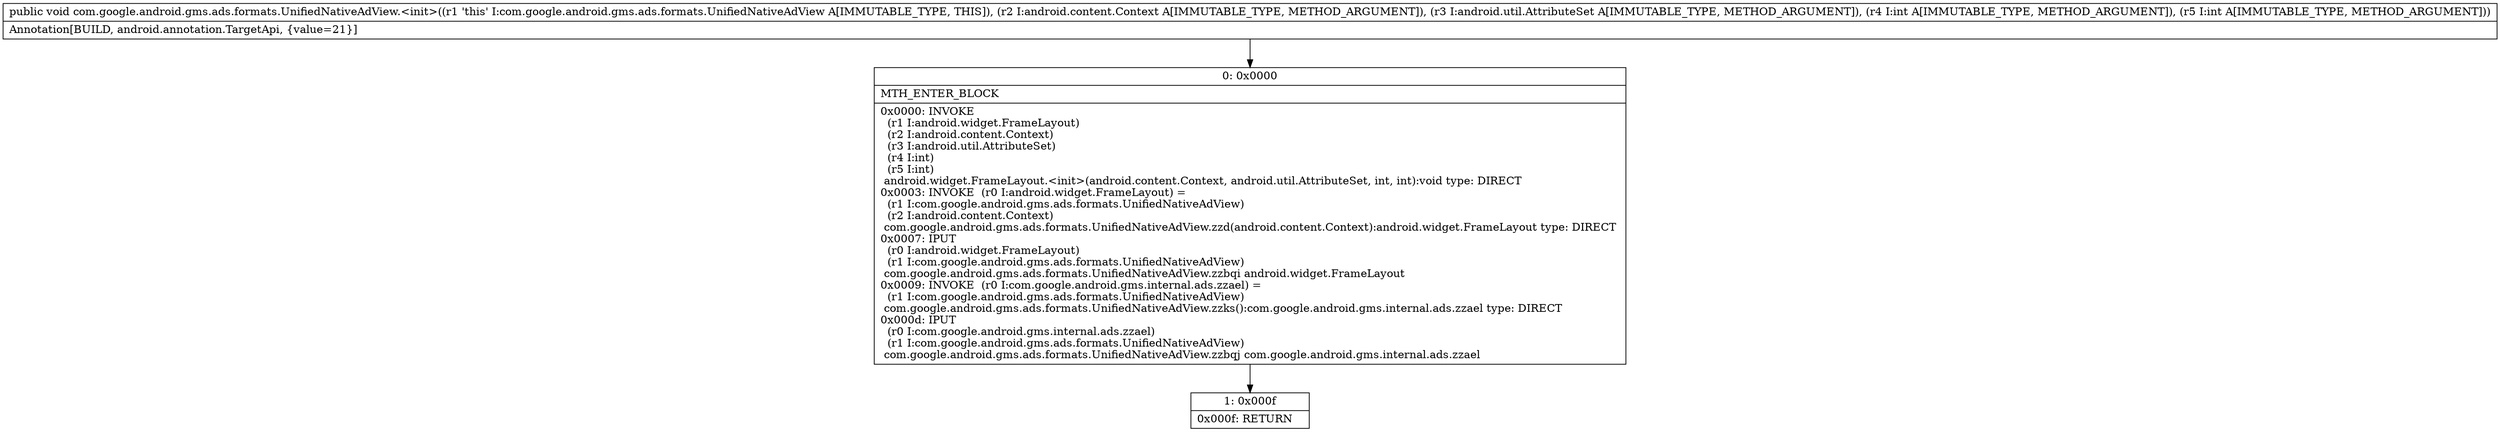 digraph "CFG forcom.google.android.gms.ads.formats.UnifiedNativeAdView.\<init\>(Landroid\/content\/Context;Landroid\/util\/AttributeSet;II)V" {
Node_0 [shape=record,label="{0\:\ 0x0000|MTH_ENTER_BLOCK\l|0x0000: INVOKE  \l  (r1 I:android.widget.FrameLayout)\l  (r2 I:android.content.Context)\l  (r3 I:android.util.AttributeSet)\l  (r4 I:int)\l  (r5 I:int)\l android.widget.FrameLayout.\<init\>(android.content.Context, android.util.AttributeSet, int, int):void type: DIRECT \l0x0003: INVOKE  (r0 I:android.widget.FrameLayout) = \l  (r1 I:com.google.android.gms.ads.formats.UnifiedNativeAdView)\l  (r2 I:android.content.Context)\l com.google.android.gms.ads.formats.UnifiedNativeAdView.zzd(android.content.Context):android.widget.FrameLayout type: DIRECT \l0x0007: IPUT  \l  (r0 I:android.widget.FrameLayout)\l  (r1 I:com.google.android.gms.ads.formats.UnifiedNativeAdView)\l com.google.android.gms.ads.formats.UnifiedNativeAdView.zzbqi android.widget.FrameLayout \l0x0009: INVOKE  (r0 I:com.google.android.gms.internal.ads.zzael) = \l  (r1 I:com.google.android.gms.ads.formats.UnifiedNativeAdView)\l com.google.android.gms.ads.formats.UnifiedNativeAdView.zzks():com.google.android.gms.internal.ads.zzael type: DIRECT \l0x000d: IPUT  \l  (r0 I:com.google.android.gms.internal.ads.zzael)\l  (r1 I:com.google.android.gms.ads.formats.UnifiedNativeAdView)\l com.google.android.gms.ads.formats.UnifiedNativeAdView.zzbqj com.google.android.gms.internal.ads.zzael \l}"];
Node_1 [shape=record,label="{1\:\ 0x000f|0x000f: RETURN   \l}"];
MethodNode[shape=record,label="{public void com.google.android.gms.ads.formats.UnifiedNativeAdView.\<init\>((r1 'this' I:com.google.android.gms.ads.formats.UnifiedNativeAdView A[IMMUTABLE_TYPE, THIS]), (r2 I:android.content.Context A[IMMUTABLE_TYPE, METHOD_ARGUMENT]), (r3 I:android.util.AttributeSet A[IMMUTABLE_TYPE, METHOD_ARGUMENT]), (r4 I:int A[IMMUTABLE_TYPE, METHOD_ARGUMENT]), (r5 I:int A[IMMUTABLE_TYPE, METHOD_ARGUMENT]))  | Annotation[BUILD, android.annotation.TargetApi, \{value=21\}]\l}"];
MethodNode -> Node_0;
Node_0 -> Node_1;
}

